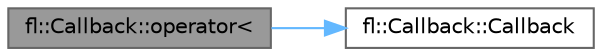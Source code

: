 digraph "fl::Callback::operator&lt;"
{
 // LATEX_PDF_SIZE
  bgcolor="transparent";
  edge [fontname=Helvetica,fontsize=10,labelfontname=Helvetica,labelfontsize=10];
  node [fontname=Helvetica,fontsize=10,shape=box,height=0.2,width=0.4];
  rankdir="LR";
  Node1 [id="Node000001",label="fl::Callback::operator\<",height=0.2,width=0.4,color="gray40", fillcolor="grey60", style="filled", fontcolor="black",tooltip=" "];
  Node1 -> Node2 [id="edge1_Node000001_Node000002",color="steelblue1",style="solid",tooltip=" "];
  Node2 [id="Node000002",label="fl::Callback::Callback",height=0.2,width=0.4,color="grey40", fillcolor="white", style="filled",URL="$de/d03/classfl_1_1_callback_a9d04b9e9e89152ed7bc65fae4c9595a6.html#a9d04b9e9e89152ed7bc65fae4c9595a6",tooltip=" "];
}
